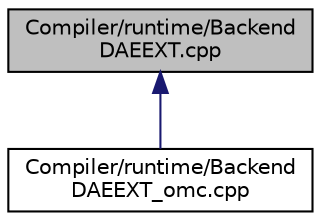 digraph "Compiler/runtime/BackendDAEEXT.cpp"
{
  edge [fontname="Helvetica",fontsize="10",labelfontname="Helvetica",labelfontsize="10"];
  node [fontname="Helvetica",fontsize="10",shape=record];
  Node9 [label="Compiler/runtime/Backend\lDAEEXT.cpp",height=0.2,width=0.4,color="black", fillcolor="grey75", style="filled", fontcolor="black"];
  Node9 -> Node10 [dir="back",color="midnightblue",fontsize="10",style="solid",fontname="Helvetica"];
  Node10 [label="Compiler/runtime/Backend\lDAEEXT_omc.cpp",height=0.2,width=0.4,color="black", fillcolor="white", style="filled",URL="$dd/dc8/_backend_d_a_e_e_x_t__omc_8cpp.html"];
}
